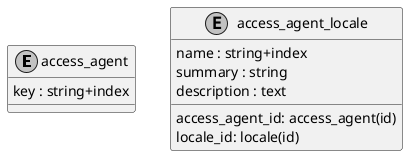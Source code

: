 @startuml uml
skinparam monochrome true

entity access_agent {
    key : string+index
}

entity access_agent_locale {
    access_agent_id: access_agent(id)
    locale_id: locale(id)
    name : string+index
    summary : string
    description : text
}

@enduml
